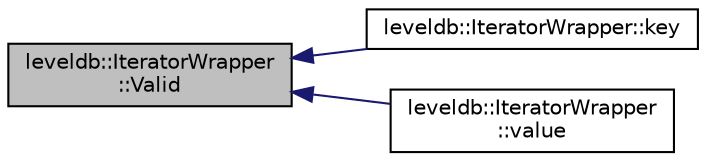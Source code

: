 digraph "leveldb::IteratorWrapper::Valid"
{
  edge [fontname="Helvetica",fontsize="10",labelfontname="Helvetica",labelfontsize="10"];
  node [fontname="Helvetica",fontsize="10",shape=record];
  rankdir="LR";
  Node1 [label="leveldb::IteratorWrapper\l::Valid",height=0.2,width=0.4,color="black", fillcolor="grey75", style="filled" fontcolor="black"];
  Node1 -> Node2 [dir="back",color="midnightblue",fontsize="10",style="solid",fontname="Helvetica"];
  Node2 [label="leveldb::IteratorWrapper::key",height=0.2,width=0.4,color="black", fillcolor="white", style="filled",URL="$classleveldb_1_1_iterator_wrapper.html#a1c37e4c009e2d3b58f2085022c966470"];
  Node1 -> Node3 [dir="back",color="midnightblue",fontsize="10",style="solid",fontname="Helvetica"];
  Node3 [label="leveldb::IteratorWrapper\l::value",height=0.2,width=0.4,color="black", fillcolor="white", style="filled",URL="$classleveldb_1_1_iterator_wrapper.html#ae9a12c8e016afc20b493de0bfcdaac21"];
}
